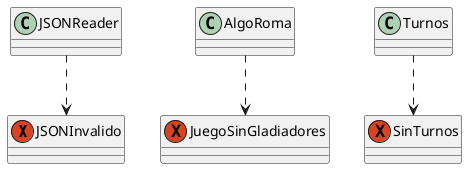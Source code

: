@startuml

exception JSONInvalido
exception JuegoSinGladiadores
exception SinTurnos

JSONReader ..> JSONInvalido
AlgoRoma ..> JuegoSinGladiadores
Turnos ..> SinTurnos

@enduml